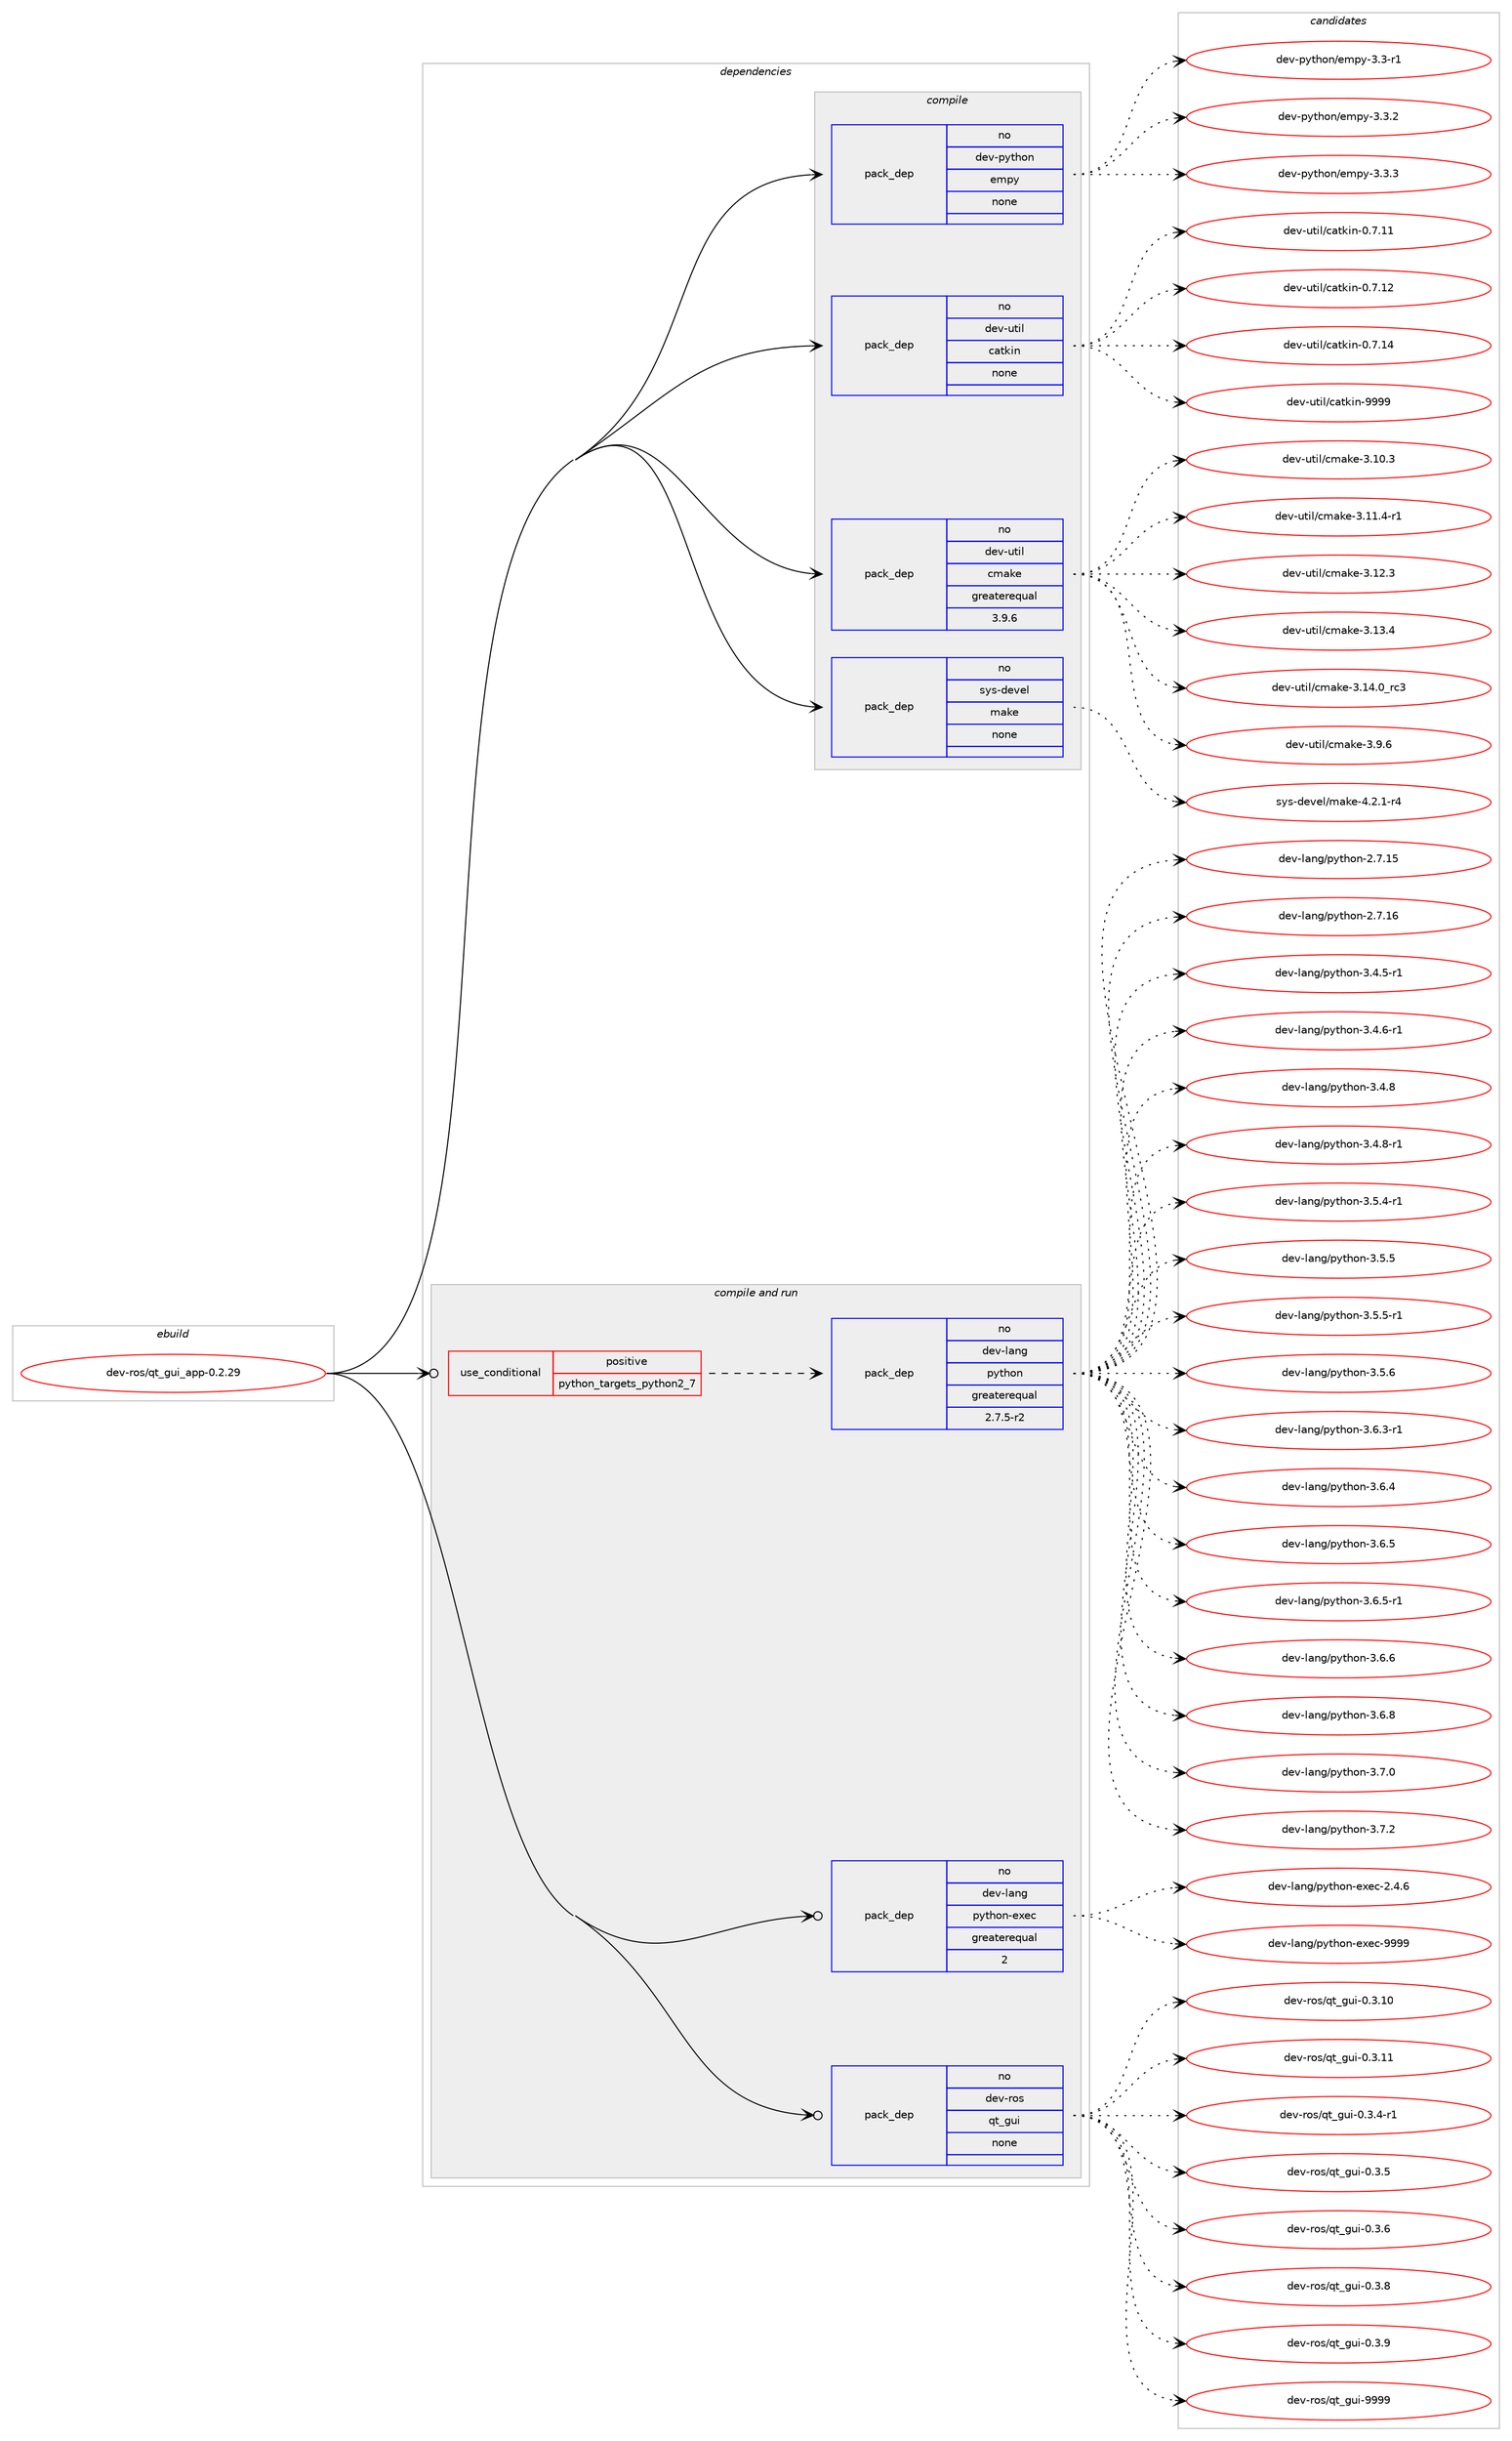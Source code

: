 digraph prolog {

# *************
# Graph options
# *************

newrank=true;
concentrate=true;
compound=true;
graph [rankdir=LR,fontname=Helvetica,fontsize=10,ranksep=1.5];#, ranksep=2.5, nodesep=0.2];
edge  [arrowhead=vee];
node  [fontname=Helvetica,fontsize=10];

# **********
# The ebuild
# **********

subgraph cluster_leftcol {
color=gray;
rank=same;
label=<<i>ebuild</i>>;
id [label="dev-ros/qt_gui_app-0.2.29", color=red, width=4, href="../dev-ros/qt_gui_app-0.2.29.svg"];
}

# ****************
# The dependencies
# ****************

subgraph cluster_midcol {
color=gray;
label=<<i>dependencies</i>>;
subgraph cluster_compile {
fillcolor="#eeeeee";
style=filled;
label=<<i>compile</i>>;
subgraph pack1049649 {
dependency1462515 [label=<<TABLE BORDER="0" CELLBORDER="1" CELLSPACING="0" CELLPADDING="4" WIDTH="220"><TR><TD ROWSPAN="6" CELLPADDING="30">pack_dep</TD></TR><TR><TD WIDTH="110">no</TD></TR><TR><TD>dev-python</TD></TR><TR><TD>empy</TD></TR><TR><TD>none</TD></TR><TR><TD></TD></TR></TABLE>>, shape=none, color=blue];
}
id:e -> dependency1462515:w [weight=20,style="solid",arrowhead="vee"];
subgraph pack1049650 {
dependency1462516 [label=<<TABLE BORDER="0" CELLBORDER="1" CELLSPACING="0" CELLPADDING="4" WIDTH="220"><TR><TD ROWSPAN="6" CELLPADDING="30">pack_dep</TD></TR><TR><TD WIDTH="110">no</TD></TR><TR><TD>dev-util</TD></TR><TR><TD>catkin</TD></TR><TR><TD>none</TD></TR><TR><TD></TD></TR></TABLE>>, shape=none, color=blue];
}
id:e -> dependency1462516:w [weight=20,style="solid",arrowhead="vee"];
subgraph pack1049651 {
dependency1462517 [label=<<TABLE BORDER="0" CELLBORDER="1" CELLSPACING="0" CELLPADDING="4" WIDTH="220"><TR><TD ROWSPAN="6" CELLPADDING="30">pack_dep</TD></TR><TR><TD WIDTH="110">no</TD></TR><TR><TD>dev-util</TD></TR><TR><TD>cmake</TD></TR><TR><TD>greaterequal</TD></TR><TR><TD>3.9.6</TD></TR></TABLE>>, shape=none, color=blue];
}
id:e -> dependency1462517:w [weight=20,style="solid",arrowhead="vee"];
subgraph pack1049652 {
dependency1462518 [label=<<TABLE BORDER="0" CELLBORDER="1" CELLSPACING="0" CELLPADDING="4" WIDTH="220"><TR><TD ROWSPAN="6" CELLPADDING="30">pack_dep</TD></TR><TR><TD WIDTH="110">no</TD></TR><TR><TD>sys-devel</TD></TR><TR><TD>make</TD></TR><TR><TD>none</TD></TR><TR><TD></TD></TR></TABLE>>, shape=none, color=blue];
}
id:e -> dependency1462518:w [weight=20,style="solid",arrowhead="vee"];
}
subgraph cluster_compileandrun {
fillcolor="#eeeeee";
style=filled;
label=<<i>compile and run</i>>;
subgraph cond389476 {
dependency1462519 [label=<<TABLE BORDER="0" CELLBORDER="1" CELLSPACING="0" CELLPADDING="4"><TR><TD ROWSPAN="3" CELLPADDING="10">use_conditional</TD></TR><TR><TD>positive</TD></TR><TR><TD>python_targets_python2_7</TD></TR></TABLE>>, shape=none, color=red];
subgraph pack1049653 {
dependency1462520 [label=<<TABLE BORDER="0" CELLBORDER="1" CELLSPACING="0" CELLPADDING="4" WIDTH="220"><TR><TD ROWSPAN="6" CELLPADDING="30">pack_dep</TD></TR><TR><TD WIDTH="110">no</TD></TR><TR><TD>dev-lang</TD></TR><TR><TD>python</TD></TR><TR><TD>greaterequal</TD></TR><TR><TD>2.7.5-r2</TD></TR></TABLE>>, shape=none, color=blue];
}
dependency1462519:e -> dependency1462520:w [weight=20,style="dashed",arrowhead="vee"];
}
id:e -> dependency1462519:w [weight=20,style="solid",arrowhead="odotvee"];
subgraph pack1049654 {
dependency1462521 [label=<<TABLE BORDER="0" CELLBORDER="1" CELLSPACING="0" CELLPADDING="4" WIDTH="220"><TR><TD ROWSPAN="6" CELLPADDING="30">pack_dep</TD></TR><TR><TD WIDTH="110">no</TD></TR><TR><TD>dev-lang</TD></TR><TR><TD>python-exec</TD></TR><TR><TD>greaterequal</TD></TR><TR><TD>2</TD></TR></TABLE>>, shape=none, color=blue];
}
id:e -> dependency1462521:w [weight=20,style="solid",arrowhead="odotvee"];
subgraph pack1049655 {
dependency1462522 [label=<<TABLE BORDER="0" CELLBORDER="1" CELLSPACING="0" CELLPADDING="4" WIDTH="220"><TR><TD ROWSPAN="6" CELLPADDING="30">pack_dep</TD></TR><TR><TD WIDTH="110">no</TD></TR><TR><TD>dev-ros</TD></TR><TR><TD>qt_gui</TD></TR><TR><TD>none</TD></TR><TR><TD></TD></TR></TABLE>>, shape=none, color=blue];
}
id:e -> dependency1462522:w [weight=20,style="solid",arrowhead="odotvee"];
}
subgraph cluster_run {
fillcolor="#eeeeee";
style=filled;
label=<<i>run</i>>;
}
}

# **************
# The candidates
# **************

subgraph cluster_choices {
rank=same;
color=gray;
label=<<i>candidates</i>>;

subgraph choice1049649 {
color=black;
nodesep=1;
choice1001011184511212111610411111047101109112121455146514511449 [label="dev-python/empy-3.3-r1", color=red, width=4,href="../dev-python/empy-3.3-r1.svg"];
choice1001011184511212111610411111047101109112121455146514650 [label="dev-python/empy-3.3.2", color=red, width=4,href="../dev-python/empy-3.3.2.svg"];
choice1001011184511212111610411111047101109112121455146514651 [label="dev-python/empy-3.3.3", color=red, width=4,href="../dev-python/empy-3.3.3.svg"];
dependency1462515:e -> choice1001011184511212111610411111047101109112121455146514511449:w [style=dotted,weight="100"];
dependency1462515:e -> choice1001011184511212111610411111047101109112121455146514650:w [style=dotted,weight="100"];
dependency1462515:e -> choice1001011184511212111610411111047101109112121455146514651:w [style=dotted,weight="100"];
}
subgraph choice1049650 {
color=black;
nodesep=1;
choice1001011184511711610510847999711610710511045484655464949 [label="dev-util/catkin-0.7.11", color=red, width=4,href="../dev-util/catkin-0.7.11.svg"];
choice1001011184511711610510847999711610710511045484655464950 [label="dev-util/catkin-0.7.12", color=red, width=4,href="../dev-util/catkin-0.7.12.svg"];
choice1001011184511711610510847999711610710511045484655464952 [label="dev-util/catkin-0.7.14", color=red, width=4,href="../dev-util/catkin-0.7.14.svg"];
choice100101118451171161051084799971161071051104557575757 [label="dev-util/catkin-9999", color=red, width=4,href="../dev-util/catkin-9999.svg"];
dependency1462516:e -> choice1001011184511711610510847999711610710511045484655464949:w [style=dotted,weight="100"];
dependency1462516:e -> choice1001011184511711610510847999711610710511045484655464950:w [style=dotted,weight="100"];
dependency1462516:e -> choice1001011184511711610510847999711610710511045484655464952:w [style=dotted,weight="100"];
dependency1462516:e -> choice100101118451171161051084799971161071051104557575757:w [style=dotted,weight="100"];
}
subgraph choice1049651 {
color=black;
nodesep=1;
choice1001011184511711610510847991099710710145514649484651 [label="dev-util/cmake-3.10.3", color=red, width=4,href="../dev-util/cmake-3.10.3.svg"];
choice10010111845117116105108479910997107101455146494946524511449 [label="dev-util/cmake-3.11.4-r1", color=red, width=4,href="../dev-util/cmake-3.11.4-r1.svg"];
choice1001011184511711610510847991099710710145514649504651 [label="dev-util/cmake-3.12.3", color=red, width=4,href="../dev-util/cmake-3.12.3.svg"];
choice1001011184511711610510847991099710710145514649514652 [label="dev-util/cmake-3.13.4", color=red, width=4,href="../dev-util/cmake-3.13.4.svg"];
choice1001011184511711610510847991099710710145514649524648951149951 [label="dev-util/cmake-3.14.0_rc3", color=red, width=4,href="../dev-util/cmake-3.14.0_rc3.svg"];
choice10010111845117116105108479910997107101455146574654 [label="dev-util/cmake-3.9.6", color=red, width=4,href="../dev-util/cmake-3.9.6.svg"];
dependency1462517:e -> choice1001011184511711610510847991099710710145514649484651:w [style=dotted,weight="100"];
dependency1462517:e -> choice10010111845117116105108479910997107101455146494946524511449:w [style=dotted,weight="100"];
dependency1462517:e -> choice1001011184511711610510847991099710710145514649504651:w [style=dotted,weight="100"];
dependency1462517:e -> choice1001011184511711610510847991099710710145514649514652:w [style=dotted,weight="100"];
dependency1462517:e -> choice1001011184511711610510847991099710710145514649524648951149951:w [style=dotted,weight="100"];
dependency1462517:e -> choice10010111845117116105108479910997107101455146574654:w [style=dotted,weight="100"];
}
subgraph choice1049652 {
color=black;
nodesep=1;
choice1151211154510010111810110847109971071014552465046494511452 [label="sys-devel/make-4.2.1-r4", color=red, width=4,href="../sys-devel/make-4.2.1-r4.svg"];
dependency1462518:e -> choice1151211154510010111810110847109971071014552465046494511452:w [style=dotted,weight="100"];
}
subgraph choice1049653 {
color=black;
nodesep=1;
choice10010111845108971101034711212111610411111045504655464953 [label="dev-lang/python-2.7.15", color=red, width=4,href="../dev-lang/python-2.7.15.svg"];
choice10010111845108971101034711212111610411111045504655464954 [label="dev-lang/python-2.7.16", color=red, width=4,href="../dev-lang/python-2.7.16.svg"];
choice1001011184510897110103471121211161041111104551465246534511449 [label="dev-lang/python-3.4.5-r1", color=red, width=4,href="../dev-lang/python-3.4.5-r1.svg"];
choice1001011184510897110103471121211161041111104551465246544511449 [label="dev-lang/python-3.4.6-r1", color=red, width=4,href="../dev-lang/python-3.4.6-r1.svg"];
choice100101118451089711010347112121116104111110455146524656 [label="dev-lang/python-3.4.8", color=red, width=4,href="../dev-lang/python-3.4.8.svg"];
choice1001011184510897110103471121211161041111104551465246564511449 [label="dev-lang/python-3.4.8-r1", color=red, width=4,href="../dev-lang/python-3.4.8-r1.svg"];
choice1001011184510897110103471121211161041111104551465346524511449 [label="dev-lang/python-3.5.4-r1", color=red, width=4,href="../dev-lang/python-3.5.4-r1.svg"];
choice100101118451089711010347112121116104111110455146534653 [label="dev-lang/python-3.5.5", color=red, width=4,href="../dev-lang/python-3.5.5.svg"];
choice1001011184510897110103471121211161041111104551465346534511449 [label="dev-lang/python-3.5.5-r1", color=red, width=4,href="../dev-lang/python-3.5.5-r1.svg"];
choice100101118451089711010347112121116104111110455146534654 [label="dev-lang/python-3.5.6", color=red, width=4,href="../dev-lang/python-3.5.6.svg"];
choice1001011184510897110103471121211161041111104551465446514511449 [label="dev-lang/python-3.6.3-r1", color=red, width=4,href="../dev-lang/python-3.6.3-r1.svg"];
choice100101118451089711010347112121116104111110455146544652 [label="dev-lang/python-3.6.4", color=red, width=4,href="../dev-lang/python-3.6.4.svg"];
choice100101118451089711010347112121116104111110455146544653 [label="dev-lang/python-3.6.5", color=red, width=4,href="../dev-lang/python-3.6.5.svg"];
choice1001011184510897110103471121211161041111104551465446534511449 [label="dev-lang/python-3.6.5-r1", color=red, width=4,href="../dev-lang/python-3.6.5-r1.svg"];
choice100101118451089711010347112121116104111110455146544654 [label="dev-lang/python-3.6.6", color=red, width=4,href="../dev-lang/python-3.6.6.svg"];
choice100101118451089711010347112121116104111110455146544656 [label="dev-lang/python-3.6.8", color=red, width=4,href="../dev-lang/python-3.6.8.svg"];
choice100101118451089711010347112121116104111110455146554648 [label="dev-lang/python-3.7.0", color=red, width=4,href="../dev-lang/python-3.7.0.svg"];
choice100101118451089711010347112121116104111110455146554650 [label="dev-lang/python-3.7.2", color=red, width=4,href="../dev-lang/python-3.7.2.svg"];
dependency1462520:e -> choice10010111845108971101034711212111610411111045504655464953:w [style=dotted,weight="100"];
dependency1462520:e -> choice10010111845108971101034711212111610411111045504655464954:w [style=dotted,weight="100"];
dependency1462520:e -> choice1001011184510897110103471121211161041111104551465246534511449:w [style=dotted,weight="100"];
dependency1462520:e -> choice1001011184510897110103471121211161041111104551465246544511449:w [style=dotted,weight="100"];
dependency1462520:e -> choice100101118451089711010347112121116104111110455146524656:w [style=dotted,weight="100"];
dependency1462520:e -> choice1001011184510897110103471121211161041111104551465246564511449:w [style=dotted,weight="100"];
dependency1462520:e -> choice1001011184510897110103471121211161041111104551465346524511449:w [style=dotted,weight="100"];
dependency1462520:e -> choice100101118451089711010347112121116104111110455146534653:w [style=dotted,weight="100"];
dependency1462520:e -> choice1001011184510897110103471121211161041111104551465346534511449:w [style=dotted,weight="100"];
dependency1462520:e -> choice100101118451089711010347112121116104111110455146534654:w [style=dotted,weight="100"];
dependency1462520:e -> choice1001011184510897110103471121211161041111104551465446514511449:w [style=dotted,weight="100"];
dependency1462520:e -> choice100101118451089711010347112121116104111110455146544652:w [style=dotted,weight="100"];
dependency1462520:e -> choice100101118451089711010347112121116104111110455146544653:w [style=dotted,weight="100"];
dependency1462520:e -> choice1001011184510897110103471121211161041111104551465446534511449:w [style=dotted,weight="100"];
dependency1462520:e -> choice100101118451089711010347112121116104111110455146544654:w [style=dotted,weight="100"];
dependency1462520:e -> choice100101118451089711010347112121116104111110455146544656:w [style=dotted,weight="100"];
dependency1462520:e -> choice100101118451089711010347112121116104111110455146554648:w [style=dotted,weight="100"];
dependency1462520:e -> choice100101118451089711010347112121116104111110455146554650:w [style=dotted,weight="100"];
}
subgraph choice1049654 {
color=black;
nodesep=1;
choice1001011184510897110103471121211161041111104510112010199455046524654 [label="dev-lang/python-exec-2.4.6", color=red, width=4,href="../dev-lang/python-exec-2.4.6.svg"];
choice10010111845108971101034711212111610411111045101120101994557575757 [label="dev-lang/python-exec-9999", color=red, width=4,href="../dev-lang/python-exec-9999.svg"];
dependency1462521:e -> choice1001011184510897110103471121211161041111104510112010199455046524654:w [style=dotted,weight="100"];
dependency1462521:e -> choice10010111845108971101034711212111610411111045101120101994557575757:w [style=dotted,weight="100"];
}
subgraph choice1049655 {
color=black;
nodesep=1;
choice10010111845114111115471131169510311710545484651464948 [label="dev-ros/qt_gui-0.3.10", color=red, width=4,href="../dev-ros/qt_gui-0.3.10.svg"];
choice10010111845114111115471131169510311710545484651464949 [label="dev-ros/qt_gui-0.3.11", color=red, width=4,href="../dev-ros/qt_gui-0.3.11.svg"];
choice1001011184511411111547113116951031171054548465146524511449 [label="dev-ros/qt_gui-0.3.4-r1", color=red, width=4,href="../dev-ros/qt_gui-0.3.4-r1.svg"];
choice100101118451141111154711311695103117105454846514653 [label="dev-ros/qt_gui-0.3.5", color=red, width=4,href="../dev-ros/qt_gui-0.3.5.svg"];
choice100101118451141111154711311695103117105454846514654 [label="dev-ros/qt_gui-0.3.6", color=red, width=4,href="../dev-ros/qt_gui-0.3.6.svg"];
choice100101118451141111154711311695103117105454846514656 [label="dev-ros/qt_gui-0.3.8", color=red, width=4,href="../dev-ros/qt_gui-0.3.8.svg"];
choice100101118451141111154711311695103117105454846514657 [label="dev-ros/qt_gui-0.3.9", color=red, width=4,href="../dev-ros/qt_gui-0.3.9.svg"];
choice1001011184511411111547113116951031171054557575757 [label="dev-ros/qt_gui-9999", color=red, width=4,href="../dev-ros/qt_gui-9999.svg"];
dependency1462522:e -> choice10010111845114111115471131169510311710545484651464948:w [style=dotted,weight="100"];
dependency1462522:e -> choice10010111845114111115471131169510311710545484651464949:w [style=dotted,weight="100"];
dependency1462522:e -> choice1001011184511411111547113116951031171054548465146524511449:w [style=dotted,weight="100"];
dependency1462522:e -> choice100101118451141111154711311695103117105454846514653:w [style=dotted,weight="100"];
dependency1462522:e -> choice100101118451141111154711311695103117105454846514654:w [style=dotted,weight="100"];
dependency1462522:e -> choice100101118451141111154711311695103117105454846514656:w [style=dotted,weight="100"];
dependency1462522:e -> choice100101118451141111154711311695103117105454846514657:w [style=dotted,weight="100"];
dependency1462522:e -> choice1001011184511411111547113116951031171054557575757:w [style=dotted,weight="100"];
}
}

}
